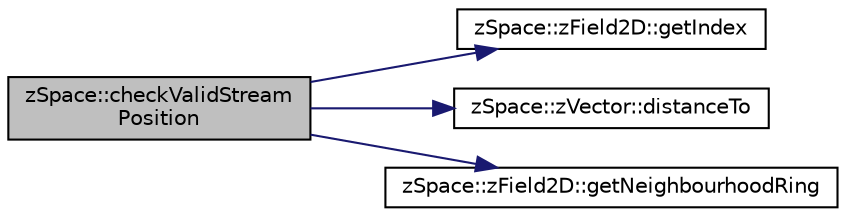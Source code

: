 digraph "zSpace::checkValidStreamPosition"
{
 // LATEX_PDF_SIZE
  edge [fontname="Helvetica",fontsize="10",labelfontname="Helvetica",labelfontsize="10"];
  node [fontname="Helvetica",fontsize="10",shape=record];
  rankdir="LR";
  Node23 [label="zSpace::checkValidStream\lPosition",height=0.2,width=0.4,color="black", fillcolor="grey75", style="filled", fontcolor="black",tooltip="This method checks if the input position is a valid stream position."];
  Node23 -> Node24 [color="midnightblue",fontsize="10",style="solid",fontname="Helvetica"];
  Node24 [label="zSpace::zField2D::getIndex",height=0.2,width=0.4,color="black", fillcolor="white", style="filled",URL="$classz_space_1_1z_field2_d.html#a195cbd398fa8e657b7ea599f34fa7ede",tooltip="This method gets the index of the field for the input X and Y indicies."];
  Node23 -> Node25 [color="midnightblue",fontsize="10",style="solid",fontname="Helvetica"];
  Node25 [label="zSpace::zVector::distanceTo",height=0.2,width=0.4,color="black", fillcolor="white", style="filled",URL="$classz_space_1_1z_vector.html#a3b19c952aec086d743e8bfadaa45cdca",tooltip="This method returns the distance between the current zVector and input zVector."];
  Node23 -> Node26 [color="midnightblue",fontsize="10",style="solid",fontname="Helvetica"];
  Node26 [label="zSpace::zField2D::getNeighbourhoodRing",height=0.2,width=0.4,color="black", fillcolor="white", style="filled",URL="$classz_space_1_1z_field2_d.html#af3c3e9ea62527292411c7358143b04db",tooltip="This method gets the ring neighbours of the field at the input index."];
}

